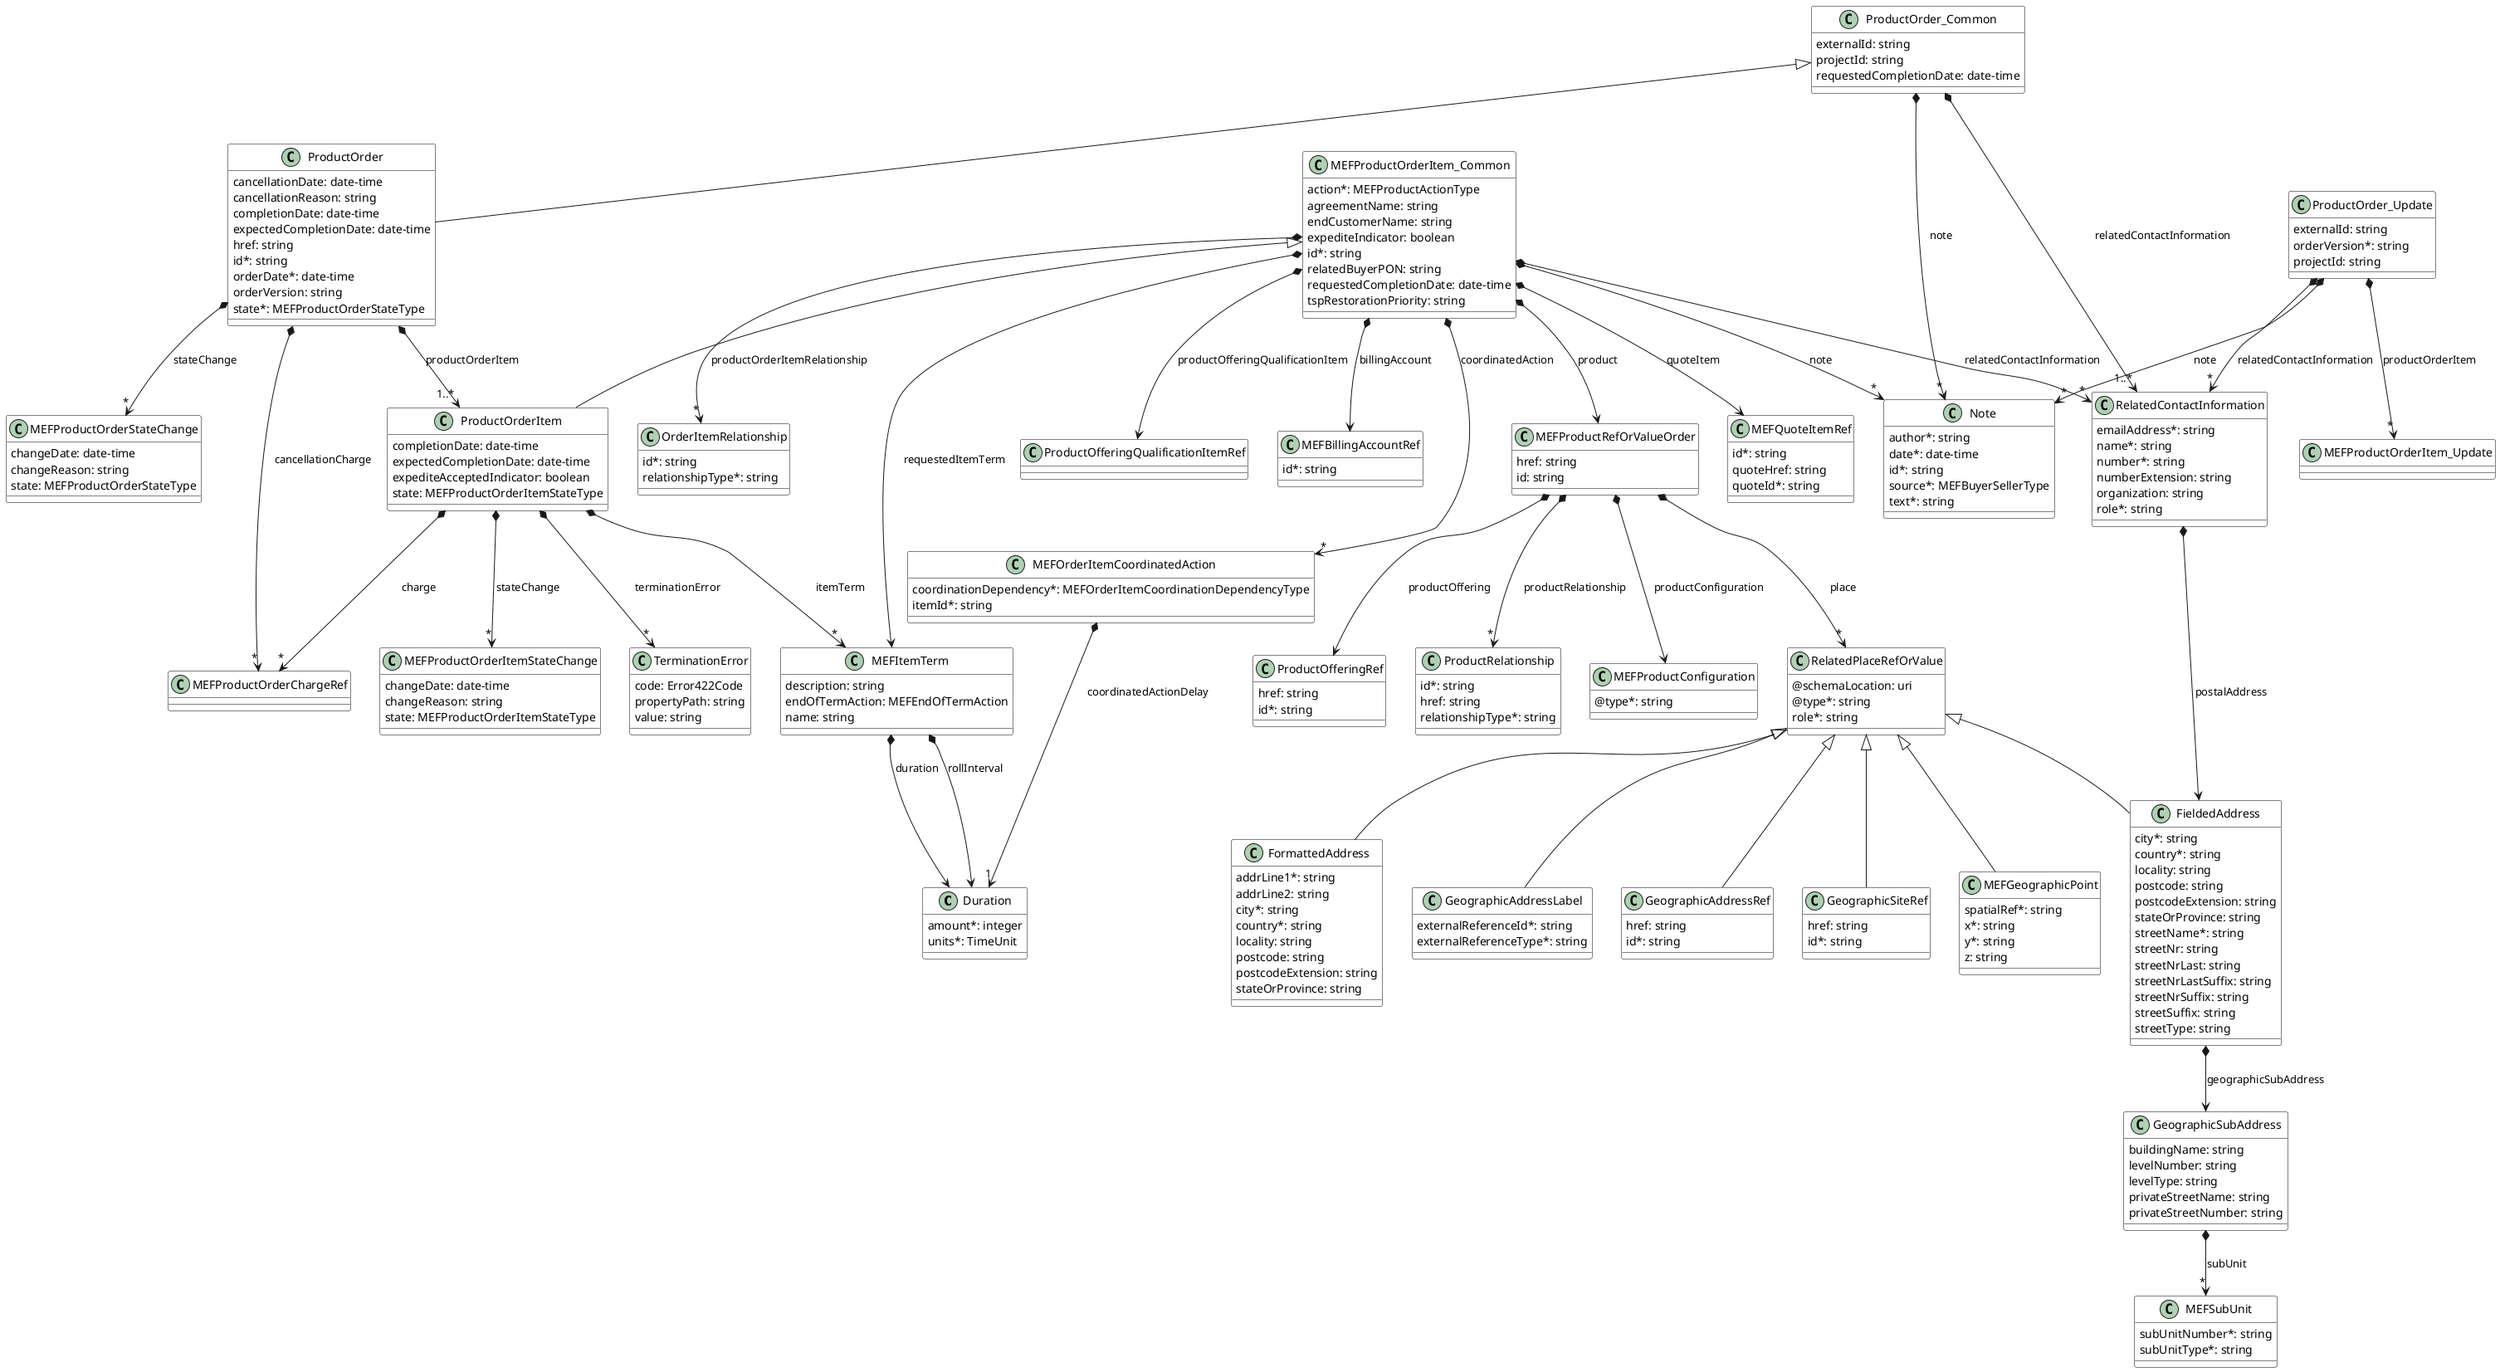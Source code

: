 @startuml
skinparam {
    ClassBackgroundColor White
    ClassBorderColor Black
}


class Duration {

    amount*: integer
    units*: TimeUnit
}




class FieldedAddress {

    city*: string
    country*: string
    locality: string
    postcode: string
    postcodeExtension: string
    stateOrProvince: string
    streetName*: string
    streetNr: string
    streetNrLast: string
    streetNrLastSuffix: string
    streetNrSuffix: string
    streetSuffix: string
    streetType: string
}
RelatedPlaceRefOrValue <|-- FieldedAddress

FieldedAddress *--> GeographicSubAddress : geographicSubAddress


class FormattedAddress {

    addrLine1*: string
    addrLine2: string
    city*: string
    country*: string
    locality: string
    postcode: string
    postcodeExtension: string
    stateOrProvince: string
}
RelatedPlaceRefOrValue <|-- FormattedAddress



class GeographicAddressLabel {

    externalReferenceId*: string
    externalReferenceType*: string
}
RelatedPlaceRefOrValue <|-- GeographicAddressLabel



class GeographicAddressRef {

    href: string
    id*: string
}
RelatedPlaceRefOrValue <|-- GeographicAddressRef



class GeographicSiteRef {

    href: string
    id*: string
}
RelatedPlaceRefOrValue <|-- GeographicSiteRef



class GeographicSubAddress {

    buildingName: string
    levelNumber: string
    levelType: string
    privateStreetName: string
    privateStreetNumber: string
}

GeographicSubAddress *-->"*" MEFSubUnit : subUnit


class MEFProductOrderItemStateChange {

    changeDate: date-time
    changeReason: string
    state: MEFProductOrderItemStateType
}


class MEFBillingAccountRef {

    id*: string
}


class MEFItemTerm {

    description: string
    endOfTermAction: MEFEndOfTermAction
    name: string
}

MEFItemTerm *--> Duration : duration
MEFItemTerm *--> Duration : rollInterval


class MEFOrderItemCoordinatedAction {

    coordinationDependency*: MEFOrderItemCoordinationDependencyType
    itemId*: string
}

MEFOrderItemCoordinatedAction *-->"1" Duration : coordinatedActionDelay


class MEFProductConfiguration {

    @type*: string
}

class MEFProductOrderStateChange {

    changeDate: date-time
    changeReason: string
    state: MEFProductOrderStateType
}



class MEFQuoteItemRef {

    id*: string
    quoteHref: string
    quoteId*: string
}



class Note {

    author*: string
    date*: date-time
    id*: string
    source*: MEFBuyerSellerType
    text*: string
}



class OrderItemRelationship {

    id*: string
    relationshipType*: string
}

class ProductOfferingRef {

    href: string
    id*: string
}



class ProductOrder {

    cancellationDate: date-time
    cancellationReason: string
    completionDate: date-time
    expectedCompletionDate: date-time
    href: string
    id*: string
    orderDate*: date-time
    orderVersion: string
    state*: MEFProductOrderStateType
}
ProductOrder_Common <|-- ProductOrder

ProductOrder *-->"*" MEFProductOrderChargeRef : cancellationCharge
ProductOrder *-->"1..*" ProductOrderItem : productOrderItem
ProductOrder *-->"*" MEFProductOrderStateChange : stateChange


class TerminationError {

    code: Error422Code
    propertyPath: string
    value: string
}


class MEFGeographicPoint {

    spatialRef*: string
    x*: string
    y*: string
    z: string
}
RelatedPlaceRefOrValue <|-- MEFGeographicPoint

class ProductOrderItem {

    completionDate: date-time
    expectedCompletionDate: date-time
    expediteAcceptedIndicator: boolean
    state: MEFProductOrderItemStateType
}
MEFProductOrderItem_Common <|-- ProductOrderItem

ProductOrderItem *-->"*" MEFProductOrderChargeRef : charge
ProductOrderItem *-->"*" MEFItemTerm : itemTerm
ProductOrderItem *-->"*" MEFProductOrderItemStateChange : stateChange
ProductOrderItem *-->"*" TerminationError : terminationError


class MEFProductOrderItem_Common {

    action*: MEFProductActionType
    agreementName: string
    endCustomerName: string
    expediteIndicator: boolean
    id*: string
    relatedBuyerPON: string
    requestedCompletionDate: date-time
    tspRestorationPriority: string
}

MEFProductOrderItem_Common *--> MEFBillingAccountRef : billingAccount
MEFProductOrderItem_Common *-->"*" MEFOrderItemCoordinatedAction : coordinatedAction
MEFProductOrderItem_Common *-->"*" Note : note
MEFProductOrderItem_Common *--> MEFProductRefOrValueOrder : product
MEFProductOrderItem_Common *--> ProductOfferingQualificationItemRef : productOfferingQualificationItem
MEFProductOrderItem_Common *-->"*" OrderItemRelationship : productOrderItemRelationship
MEFProductOrderItem_Common *--> MEFQuoteItemRef : quoteItem
MEFProductOrderItem_Common *-->"*" RelatedContactInformation : relatedContactInformation
MEFProductOrderItem_Common *--> MEFItemTerm : requestedItemTerm



class MEFProductRefOrValueOrder {

    href: string
    id: string
}

MEFProductRefOrValueOrder *-->"*" RelatedPlaceRefOrValue : place
MEFProductRefOrValueOrder *--> MEFProductConfiguration : productConfiguration
MEFProductRefOrValueOrder *--> ProductOfferingRef : productOffering
MEFProductRefOrValueOrder *-->"*" ProductRelationship : productRelationship


class MEFSubUnit {

    subUnitNumber*: string
    subUnitType*: string
}



class ProductOrder_Common {

    externalId: string
    projectId: string
    requestedCompletionDate: date-time
}

ProductOrder_Common *-->"*" Note : note
ProductOrder_Common *-->"1..*" RelatedContactInformation : relatedContactInformation

class ProductOrder_Update {

    externalId: string
    orderVersion*: string
    projectId: string
}

ProductOrder_Update *-->"*" Note : note
ProductOrder_Update *-->"*" MEFProductOrderItem_Update : productOrderItem
ProductOrder_Update *-->"*" RelatedContactInformation : relatedContactInformation


class ProductRelationship {

    id*: string
    href: string
    relationshipType*: string
}



class RelatedPlaceRefOrValue {

    @schemaLocation: uri
    @type*: string
    role*: string
}



class RelatedContactInformation {

    emailAddress*: string
    name*: string
    number*: string
    numberExtension: string
    organization: string
    role*: string
}

RelatedContactInformation *--> FieldedAddress : postalAddress

@enduml
